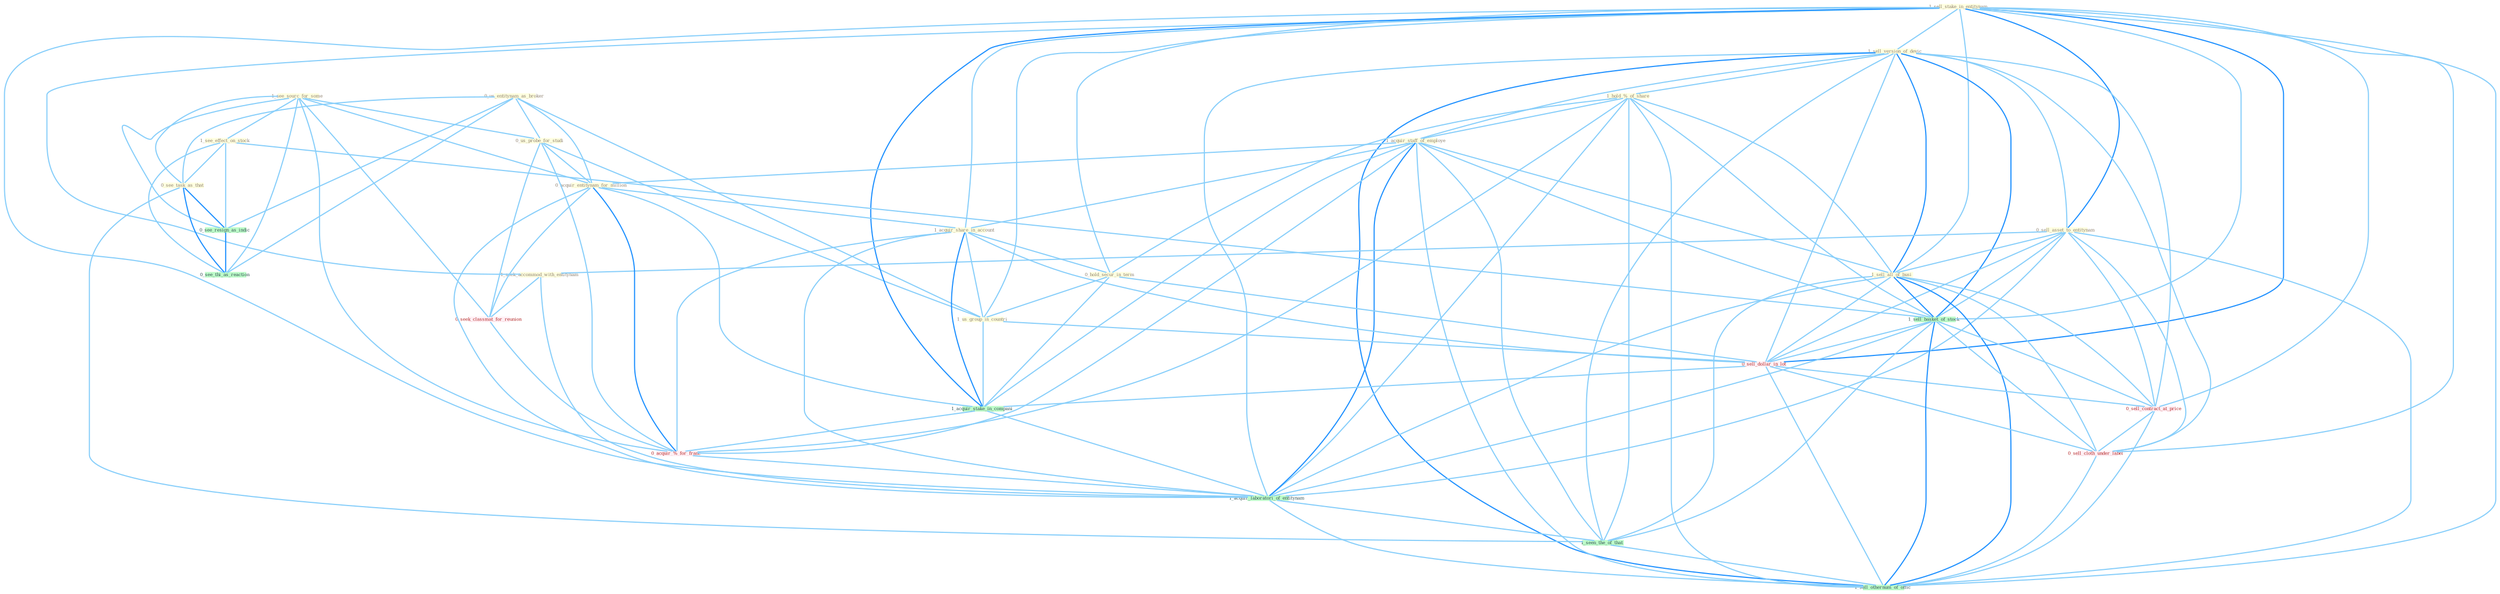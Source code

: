 Graph G{ 
    node
    [shape=polygon,style=filled,width=.5,height=.06,color="#BDFCC9",fixedsize=true,fontsize=4,
    fontcolor="#2f4f4f"];
    {node
    [color="#ffffe0", fontcolor="#8b7d6b"] "1_see_sourc_for_some " "0_us_entitynam_as_broker " "0_us_probe_for_studi " "1_sell_stake_in_entitynam " "1_sell_version_of_devic " "1_hold_%_of_share " "1_acquir_staff_of_employe " "0_sell_asset_to_entitynam " "1_see_effect_on_stock " "0_acquir_entitynam_for_million " "1_acquir_share_in_account " "0_hold_secur_in_term " "0_see_task_as_that " "1_seek_accommod_with_entitynam " "1_us_group_in_countri " "1_sell_all_of_busi "}
{node [color="#fff0f5", fontcolor="#b22222"] "0_seek_classmat_for_reunion " "0_sell_dollar_in_lot " "0_acquir_%_for_franc " "0_sell_contract_at_price " "0_sell_cloth_under_label "}
edge [color="#B0E2FF"];

	"1_see_sourc_for_some " -- "0_us_probe_for_studi " [w="1", color="#87cefa" ];
	"1_see_sourc_for_some " -- "1_see_effect_on_stock " [w="1", color="#87cefa" ];
	"1_see_sourc_for_some " -- "0_acquir_entitynam_for_million " [w="1", color="#87cefa" ];
	"1_see_sourc_for_some " -- "0_see_task_as_that " [w="1", color="#87cefa" ];
	"1_see_sourc_for_some " -- "0_seek_classmat_for_reunion " [w="1", color="#87cefa" ];
	"1_see_sourc_for_some " -- "0_see_resign_as_indic " [w="1", color="#87cefa" ];
	"1_see_sourc_for_some " -- "0_acquir_%_for_franc " [w="1", color="#87cefa" ];
	"1_see_sourc_for_some " -- "0_see_thi_as_reaction " [w="1", color="#87cefa" ];
	"0_us_entitynam_as_broker " -- "0_us_probe_for_studi " [w="1", color="#87cefa" ];
	"0_us_entitynam_as_broker " -- "0_acquir_entitynam_for_million " [w="1", color="#87cefa" ];
	"0_us_entitynam_as_broker " -- "0_see_task_as_that " [w="1", color="#87cefa" ];
	"0_us_entitynam_as_broker " -- "1_us_group_in_countri " [w="1", color="#87cefa" ];
	"0_us_entitynam_as_broker " -- "0_see_resign_as_indic " [w="1", color="#87cefa" ];
	"0_us_entitynam_as_broker " -- "0_see_thi_as_reaction " [w="1", color="#87cefa" ];
	"0_us_probe_for_studi " -- "0_acquir_entitynam_for_million " [w="1", color="#87cefa" ];
	"0_us_probe_for_studi " -- "1_us_group_in_countri " [w="1", color="#87cefa" ];
	"0_us_probe_for_studi " -- "0_seek_classmat_for_reunion " [w="1", color="#87cefa" ];
	"0_us_probe_for_studi " -- "0_acquir_%_for_franc " [w="1", color="#87cefa" ];
	"1_sell_stake_in_entitynam " -- "1_sell_version_of_devic " [w="1", color="#87cefa" ];
	"1_sell_stake_in_entitynam " -- "0_sell_asset_to_entitynam " [w="2", color="#1e90ff" , len=0.8];
	"1_sell_stake_in_entitynam " -- "1_acquir_share_in_account " [w="1", color="#87cefa" ];
	"1_sell_stake_in_entitynam " -- "0_hold_secur_in_term " [w="1", color="#87cefa" ];
	"1_sell_stake_in_entitynam " -- "1_seek_accommod_with_entitynam " [w="1", color="#87cefa" ];
	"1_sell_stake_in_entitynam " -- "1_us_group_in_countri " [w="1", color="#87cefa" ];
	"1_sell_stake_in_entitynam " -- "1_sell_all_of_busi " [w="1", color="#87cefa" ];
	"1_sell_stake_in_entitynam " -- "1_sell_basket_of_stock " [w="1", color="#87cefa" ];
	"1_sell_stake_in_entitynam " -- "0_sell_dollar_in_lot " [w="2", color="#1e90ff" , len=0.8];
	"1_sell_stake_in_entitynam " -- "1_acquir_stake_in_compani " [w="2", color="#1e90ff" , len=0.8];
	"1_sell_stake_in_entitynam " -- "0_sell_contract_at_price " [w="1", color="#87cefa" ];
	"1_sell_stake_in_entitynam " -- "1_acquir_laboratori_of_entitynam " [w="1", color="#87cefa" ];
	"1_sell_stake_in_entitynam " -- "0_sell_cloth_under_label " [w="1", color="#87cefa" ];
	"1_sell_stake_in_entitynam " -- "1_sell_othernum_of_offic " [w="1", color="#87cefa" ];
	"1_sell_version_of_devic " -- "1_hold_%_of_share " [w="1", color="#87cefa" ];
	"1_sell_version_of_devic " -- "1_acquir_staff_of_employe " [w="1", color="#87cefa" ];
	"1_sell_version_of_devic " -- "0_sell_asset_to_entitynam " [w="1", color="#87cefa" ];
	"1_sell_version_of_devic " -- "1_sell_all_of_busi " [w="2", color="#1e90ff" , len=0.8];
	"1_sell_version_of_devic " -- "1_sell_basket_of_stock " [w="2", color="#1e90ff" , len=0.8];
	"1_sell_version_of_devic " -- "0_sell_dollar_in_lot " [w="1", color="#87cefa" ];
	"1_sell_version_of_devic " -- "0_sell_contract_at_price " [w="1", color="#87cefa" ];
	"1_sell_version_of_devic " -- "1_acquir_laboratori_of_entitynam " [w="1", color="#87cefa" ];
	"1_sell_version_of_devic " -- "0_sell_cloth_under_label " [w="1", color="#87cefa" ];
	"1_sell_version_of_devic " -- "1_seen_the_of_that " [w="1", color="#87cefa" ];
	"1_sell_version_of_devic " -- "1_sell_othernum_of_offic " [w="2", color="#1e90ff" , len=0.8];
	"1_hold_%_of_share " -- "1_acquir_staff_of_employe " [w="1", color="#87cefa" ];
	"1_hold_%_of_share " -- "0_hold_secur_in_term " [w="1", color="#87cefa" ];
	"1_hold_%_of_share " -- "1_sell_all_of_busi " [w="1", color="#87cefa" ];
	"1_hold_%_of_share " -- "1_sell_basket_of_stock " [w="1", color="#87cefa" ];
	"1_hold_%_of_share " -- "0_acquir_%_for_franc " [w="1", color="#87cefa" ];
	"1_hold_%_of_share " -- "1_acquir_laboratori_of_entitynam " [w="1", color="#87cefa" ];
	"1_hold_%_of_share " -- "1_seen_the_of_that " [w="1", color="#87cefa" ];
	"1_hold_%_of_share " -- "1_sell_othernum_of_offic " [w="1", color="#87cefa" ];
	"1_acquir_staff_of_employe " -- "0_acquir_entitynam_for_million " [w="1", color="#87cefa" ];
	"1_acquir_staff_of_employe " -- "1_acquir_share_in_account " [w="1", color="#87cefa" ];
	"1_acquir_staff_of_employe " -- "1_sell_all_of_busi " [w="1", color="#87cefa" ];
	"1_acquir_staff_of_employe " -- "1_sell_basket_of_stock " [w="1", color="#87cefa" ];
	"1_acquir_staff_of_employe " -- "1_acquir_stake_in_compani " [w="1", color="#87cefa" ];
	"1_acquir_staff_of_employe " -- "0_acquir_%_for_franc " [w="1", color="#87cefa" ];
	"1_acquir_staff_of_employe " -- "1_acquir_laboratori_of_entitynam " [w="2", color="#1e90ff" , len=0.8];
	"1_acquir_staff_of_employe " -- "1_seen_the_of_that " [w="1", color="#87cefa" ];
	"1_acquir_staff_of_employe " -- "1_sell_othernum_of_offic " [w="1", color="#87cefa" ];
	"0_sell_asset_to_entitynam " -- "1_seek_accommod_with_entitynam " [w="1", color="#87cefa" ];
	"0_sell_asset_to_entitynam " -- "1_sell_all_of_busi " [w="1", color="#87cefa" ];
	"0_sell_asset_to_entitynam " -- "1_sell_basket_of_stock " [w="1", color="#87cefa" ];
	"0_sell_asset_to_entitynam " -- "0_sell_dollar_in_lot " [w="1", color="#87cefa" ];
	"0_sell_asset_to_entitynam " -- "0_sell_contract_at_price " [w="1", color="#87cefa" ];
	"0_sell_asset_to_entitynam " -- "1_acquir_laboratori_of_entitynam " [w="1", color="#87cefa" ];
	"0_sell_asset_to_entitynam " -- "0_sell_cloth_under_label " [w="1", color="#87cefa" ];
	"0_sell_asset_to_entitynam " -- "1_sell_othernum_of_offic " [w="1", color="#87cefa" ];
	"1_see_effect_on_stock " -- "0_see_task_as_that " [w="1", color="#87cefa" ];
	"1_see_effect_on_stock " -- "1_sell_basket_of_stock " [w="1", color="#87cefa" ];
	"1_see_effect_on_stock " -- "0_see_resign_as_indic " [w="1", color="#87cefa" ];
	"1_see_effect_on_stock " -- "0_see_thi_as_reaction " [w="1", color="#87cefa" ];
	"0_acquir_entitynam_for_million " -- "1_acquir_share_in_account " [w="1", color="#87cefa" ];
	"0_acquir_entitynam_for_million " -- "0_seek_classmat_for_reunion " [w="1", color="#87cefa" ];
	"0_acquir_entitynam_for_million " -- "1_acquir_stake_in_compani " [w="1", color="#87cefa" ];
	"0_acquir_entitynam_for_million " -- "0_acquir_%_for_franc " [w="2", color="#1e90ff" , len=0.8];
	"0_acquir_entitynam_for_million " -- "1_acquir_laboratori_of_entitynam " [w="1", color="#87cefa" ];
	"1_acquir_share_in_account " -- "0_hold_secur_in_term " [w="1", color="#87cefa" ];
	"1_acquir_share_in_account " -- "1_us_group_in_countri " [w="1", color="#87cefa" ];
	"1_acquir_share_in_account " -- "0_sell_dollar_in_lot " [w="1", color="#87cefa" ];
	"1_acquir_share_in_account " -- "1_acquir_stake_in_compani " [w="2", color="#1e90ff" , len=0.8];
	"1_acquir_share_in_account " -- "0_acquir_%_for_franc " [w="1", color="#87cefa" ];
	"1_acquir_share_in_account " -- "1_acquir_laboratori_of_entitynam " [w="1", color="#87cefa" ];
	"0_hold_secur_in_term " -- "1_us_group_in_countri " [w="1", color="#87cefa" ];
	"0_hold_secur_in_term " -- "0_sell_dollar_in_lot " [w="1", color="#87cefa" ];
	"0_hold_secur_in_term " -- "1_acquir_stake_in_compani " [w="1", color="#87cefa" ];
	"0_see_task_as_that " -- "0_see_resign_as_indic " [w="2", color="#1e90ff" , len=0.8];
	"0_see_task_as_that " -- "1_seen_the_of_that " [w="1", color="#87cefa" ];
	"0_see_task_as_that " -- "0_see_thi_as_reaction " [w="2", color="#1e90ff" , len=0.8];
	"1_seek_accommod_with_entitynam " -- "0_seek_classmat_for_reunion " [w="1", color="#87cefa" ];
	"1_seek_accommod_with_entitynam " -- "1_acquir_laboratori_of_entitynam " [w="1", color="#87cefa" ];
	"1_us_group_in_countri " -- "0_sell_dollar_in_lot " [w="1", color="#87cefa" ];
	"1_us_group_in_countri " -- "1_acquir_stake_in_compani " [w="1", color="#87cefa" ];
	"1_sell_all_of_busi " -- "1_sell_basket_of_stock " [w="2", color="#1e90ff" , len=0.8];
	"1_sell_all_of_busi " -- "0_sell_dollar_in_lot " [w="1", color="#87cefa" ];
	"1_sell_all_of_busi " -- "0_sell_contract_at_price " [w="1", color="#87cefa" ];
	"1_sell_all_of_busi " -- "1_acquir_laboratori_of_entitynam " [w="1", color="#87cefa" ];
	"1_sell_all_of_busi " -- "0_sell_cloth_under_label " [w="1", color="#87cefa" ];
	"1_sell_all_of_busi " -- "1_seen_the_of_that " [w="1", color="#87cefa" ];
	"1_sell_all_of_busi " -- "1_sell_othernum_of_offic " [w="2", color="#1e90ff" , len=0.8];
	"0_seek_classmat_for_reunion " -- "0_acquir_%_for_franc " [w="1", color="#87cefa" ];
	"1_sell_basket_of_stock " -- "0_sell_dollar_in_lot " [w="1", color="#87cefa" ];
	"1_sell_basket_of_stock " -- "0_sell_contract_at_price " [w="1", color="#87cefa" ];
	"1_sell_basket_of_stock " -- "1_acquir_laboratori_of_entitynam " [w="1", color="#87cefa" ];
	"1_sell_basket_of_stock " -- "0_sell_cloth_under_label " [w="1", color="#87cefa" ];
	"1_sell_basket_of_stock " -- "1_seen_the_of_that " [w="1", color="#87cefa" ];
	"1_sell_basket_of_stock " -- "1_sell_othernum_of_offic " [w="2", color="#1e90ff" , len=0.8];
	"0_sell_dollar_in_lot " -- "1_acquir_stake_in_compani " [w="1", color="#87cefa" ];
	"0_sell_dollar_in_lot " -- "0_sell_contract_at_price " [w="1", color="#87cefa" ];
	"0_sell_dollar_in_lot " -- "0_sell_cloth_under_label " [w="1", color="#87cefa" ];
	"0_sell_dollar_in_lot " -- "1_sell_othernum_of_offic " [w="1", color="#87cefa" ];
	"0_see_resign_as_indic " -- "0_see_thi_as_reaction " [w="2", color="#1e90ff" , len=0.8];
	"1_acquir_stake_in_compani " -- "0_acquir_%_for_franc " [w="1", color="#87cefa" ];
	"1_acquir_stake_in_compani " -- "1_acquir_laboratori_of_entitynam " [w="1", color="#87cefa" ];
	"0_acquir_%_for_franc " -- "1_acquir_laboratori_of_entitynam " [w="1", color="#87cefa" ];
	"0_sell_contract_at_price " -- "0_sell_cloth_under_label " [w="1", color="#87cefa" ];
	"0_sell_contract_at_price " -- "1_sell_othernum_of_offic " [w="1", color="#87cefa" ];
	"1_acquir_laboratori_of_entitynam " -- "1_seen_the_of_that " [w="1", color="#87cefa" ];
	"1_acquir_laboratori_of_entitynam " -- "1_sell_othernum_of_offic " [w="1", color="#87cefa" ];
	"0_sell_cloth_under_label " -- "1_sell_othernum_of_offic " [w="1", color="#87cefa" ];
	"1_seen_the_of_that " -- "1_sell_othernum_of_offic " [w="1", color="#87cefa" ];
}